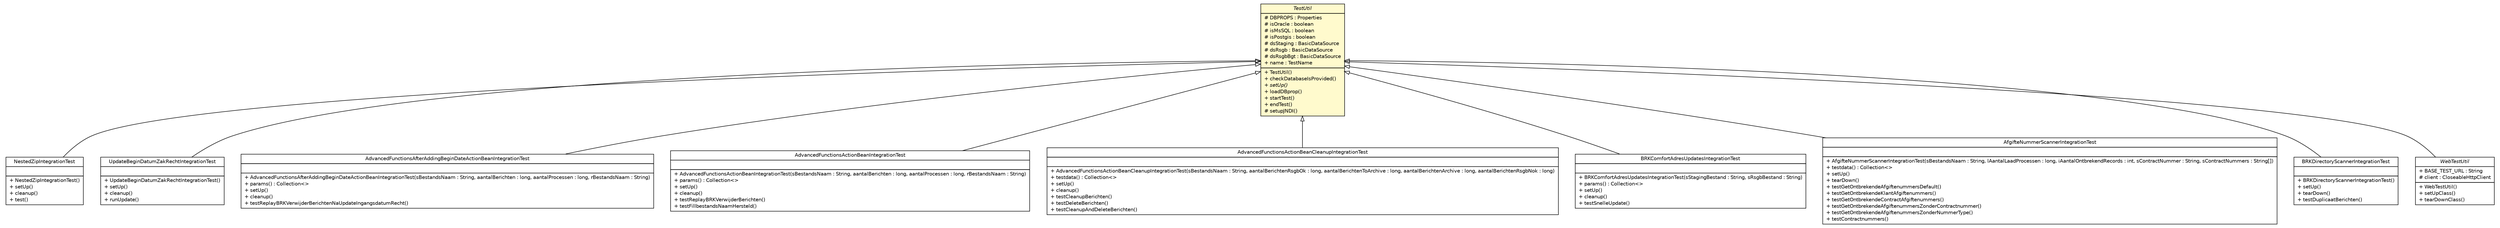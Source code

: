 #!/usr/local/bin/dot
#
# Class diagram 
# Generated by UMLGraph version R5_6-24-gf6e263 (http://www.umlgraph.org/)
#

digraph G {
	edge [fontname="Helvetica",fontsize=10,labelfontname="Helvetica",labelfontsize=10];
	node [fontname="Helvetica",fontsize=10,shape=plaintext];
	nodesep=0.25;
	ranksep=0.5;
	// nl.b3p.brmo.zip.NestedZipIntegrationTest
	c252 [label=<<table title="nl.b3p.brmo.zip.NestedZipIntegrationTest" border="0" cellborder="1" cellspacing="0" cellpadding="2" port="p" href="../../zip/NestedZipIntegrationTest.html">
		<tr><td><table border="0" cellspacing="0" cellpadding="1">
<tr><td align="center" balign="center"> NestedZipIntegrationTest </td></tr>
		</table></td></tr>
		<tr><td><table border="0" cellspacing="0" cellpadding="1">
<tr><td align="left" balign="left">  </td></tr>
		</table></td></tr>
		<tr><td><table border="0" cellspacing="0" cellpadding="1">
<tr><td align="left" balign="left"> + NestedZipIntegrationTest() </td></tr>
<tr><td align="left" balign="left"> + setUp() </td></tr>
<tr><td align="left" balign="left"> + cleanup() </td></tr>
<tr><td align="left" balign="left"> + test() </td></tr>
		</table></td></tr>
		</table>>, URL="../../zip/NestedZipIntegrationTest.html", fontname="Helvetica", fontcolor="black", fontsize=10.0];
	// nl.b3p.brmo.service.stripes.UpdateBeginDatumZakRechtIntegrationTest
	c253 [label=<<table title="nl.b3p.brmo.service.stripes.UpdateBeginDatumZakRechtIntegrationTest" border="0" cellborder="1" cellspacing="0" cellpadding="2" port="p" href="../stripes/UpdateBeginDatumZakRechtIntegrationTest.html">
		<tr><td><table border="0" cellspacing="0" cellpadding="1">
<tr><td align="center" balign="center"> UpdateBeginDatumZakRechtIntegrationTest </td></tr>
		</table></td></tr>
		<tr><td><table border="0" cellspacing="0" cellpadding="1">
<tr><td align="left" balign="left">  </td></tr>
		</table></td></tr>
		<tr><td><table border="0" cellspacing="0" cellpadding="1">
<tr><td align="left" balign="left"> + UpdateBeginDatumZakRechtIntegrationTest() </td></tr>
<tr><td align="left" balign="left"> + setUp() </td></tr>
<tr><td align="left" balign="left"> + cleanup() </td></tr>
<tr><td align="left" balign="left"> + runUpdate() </td></tr>
		</table></td></tr>
		</table>>, URL="../stripes/UpdateBeginDatumZakRechtIntegrationTest.html", fontname="Helvetica", fontcolor="black", fontsize=10.0];
	// nl.b3p.brmo.service.stripes.AdvancedFunctionsAfterAddingBeginDateActionBeanIntegrationTest
	c254 [label=<<table title="nl.b3p.brmo.service.stripes.AdvancedFunctionsAfterAddingBeginDateActionBeanIntegrationTest" border="0" cellborder="1" cellspacing="0" cellpadding="2" port="p" href="../stripes/AdvancedFunctionsAfterAddingBeginDateActionBeanIntegrationTest.html">
		<tr><td><table border="0" cellspacing="0" cellpadding="1">
<tr><td align="center" balign="center"> AdvancedFunctionsAfterAddingBeginDateActionBeanIntegrationTest </td></tr>
		</table></td></tr>
		<tr><td><table border="0" cellspacing="0" cellpadding="1">
<tr><td align="left" balign="left">  </td></tr>
		</table></td></tr>
		<tr><td><table border="0" cellspacing="0" cellpadding="1">
<tr><td align="left" balign="left"> + AdvancedFunctionsAfterAddingBeginDateActionBeanIntegrationTest(sBestandsNaam : String, aantalBerichten : long, aantalProcessen : long, rBestandsNaam : String) </td></tr>
<tr><td align="left" balign="left"> + params() : Collection&lt;&gt; </td></tr>
<tr><td align="left" balign="left"> + setUp() </td></tr>
<tr><td align="left" balign="left"> + cleanup() </td></tr>
<tr><td align="left" balign="left"> + testReplayBRKVerwijderBerichtenNaUpdateIngangsdatumRecht() </td></tr>
		</table></td></tr>
		</table>>, URL="../stripes/AdvancedFunctionsAfterAddingBeginDateActionBeanIntegrationTest.html", fontname="Helvetica", fontcolor="black", fontsize=10.0];
	// nl.b3p.brmo.service.stripes.AdvancedFunctionsActionBeanIntegrationTest
	c255 [label=<<table title="nl.b3p.brmo.service.stripes.AdvancedFunctionsActionBeanIntegrationTest" border="0" cellborder="1" cellspacing="0" cellpadding="2" port="p" href="../stripes/AdvancedFunctionsActionBeanIntegrationTest.html">
		<tr><td><table border="0" cellspacing="0" cellpadding="1">
<tr><td align="center" balign="center"> AdvancedFunctionsActionBeanIntegrationTest </td></tr>
		</table></td></tr>
		<tr><td><table border="0" cellspacing="0" cellpadding="1">
<tr><td align="left" balign="left">  </td></tr>
		</table></td></tr>
		<tr><td><table border="0" cellspacing="0" cellpadding="1">
<tr><td align="left" balign="left"> + AdvancedFunctionsActionBeanIntegrationTest(sBestandsNaam : String, aantalBerichten : long, aantalProcessen : long, rBestandsNaam : String) </td></tr>
<tr><td align="left" balign="left"> + params() : Collection&lt;&gt; </td></tr>
<tr><td align="left" balign="left"> + setUp() </td></tr>
<tr><td align="left" balign="left"> + cleanup() </td></tr>
<tr><td align="left" balign="left"> + testReplayBRKVerwijderBerichten() </td></tr>
<tr><td align="left" balign="left"> + testFillbestandsNaamHersteld() </td></tr>
		</table></td></tr>
		</table>>, URL="../stripes/AdvancedFunctionsActionBeanIntegrationTest.html", fontname="Helvetica", fontcolor="black", fontsize=10.0];
	// nl.b3p.brmo.service.stripes.AdvancedFunctionsActionBeanCleanupIntegrationTest
	c256 [label=<<table title="nl.b3p.brmo.service.stripes.AdvancedFunctionsActionBeanCleanupIntegrationTest" border="0" cellborder="1" cellspacing="0" cellpadding="2" port="p" href="../stripes/AdvancedFunctionsActionBeanCleanupIntegrationTest.html">
		<tr><td><table border="0" cellspacing="0" cellpadding="1">
<tr><td align="center" balign="center"> AdvancedFunctionsActionBeanCleanupIntegrationTest </td></tr>
		</table></td></tr>
		<tr><td><table border="0" cellspacing="0" cellpadding="1">
<tr><td align="left" balign="left">  </td></tr>
		</table></td></tr>
		<tr><td><table border="0" cellspacing="0" cellpadding="1">
<tr><td align="left" balign="left"> + AdvancedFunctionsActionBeanCleanupIntegrationTest(sBestandsNaam : String, aantalBerichtenRsgbOk : long, aantalBerichtenToArchive : long, aantalBerichtenArchive : long, aantalBerichtenRsgbNok : long) </td></tr>
<tr><td align="left" balign="left"> + testdata() : Collection&lt;&gt; </td></tr>
<tr><td align="left" balign="left"> + setUp() </td></tr>
<tr><td align="left" balign="left"> + cleanup() </td></tr>
<tr><td align="left" balign="left"> + testCleanupBerichten() </td></tr>
<tr><td align="left" balign="left"> + testDeleteBerichten() </td></tr>
<tr><td align="left" balign="left"> + testCleanupAndDeleteBerichten() </td></tr>
		</table></td></tr>
		</table>>, URL="../stripes/AdvancedFunctionsActionBeanCleanupIntegrationTest.html", fontname="Helvetica", fontcolor="black", fontsize=10.0];
	// nl.b3p.brmo.service.stripes.BRKComfortAdresUpdatesIntegrationTest
	c257 [label=<<table title="nl.b3p.brmo.service.stripes.BRKComfortAdresUpdatesIntegrationTest" border="0" cellborder="1" cellspacing="0" cellpadding="2" port="p" href="../stripes/BRKComfortAdresUpdatesIntegrationTest.html">
		<tr><td><table border="0" cellspacing="0" cellpadding="1">
<tr><td align="center" balign="center"> BRKComfortAdresUpdatesIntegrationTest </td></tr>
		</table></td></tr>
		<tr><td><table border="0" cellspacing="0" cellpadding="1">
<tr><td align="left" balign="left">  </td></tr>
		</table></td></tr>
		<tr><td><table border="0" cellspacing="0" cellpadding="1">
<tr><td align="left" balign="left"> + BRKComfortAdresUpdatesIntegrationTest(sStagingBestand : String, sRsgbBestand : String) </td></tr>
<tr><td align="left" balign="left"> + params() : Collection&lt;&gt; </td></tr>
<tr><td align="left" balign="left"> + setUp() </td></tr>
<tr><td align="left" balign="left"> + cleanup() </td></tr>
<tr><td align="left" balign="left"> + testSnelleUpdate() </td></tr>
		</table></td></tr>
		</table>>, URL="../stripes/BRKComfortAdresUpdatesIntegrationTest.html", fontname="Helvetica", fontcolor="black", fontsize=10.0];
	// nl.b3p.brmo.service.testutil.TestUtil
	c258 [label=<<table title="nl.b3p.brmo.service.testutil.TestUtil" border="0" cellborder="1" cellspacing="0" cellpadding="2" port="p" bgcolor="lemonChiffon" href="./TestUtil.html">
		<tr><td><table border="0" cellspacing="0" cellpadding="1">
<tr><td align="center" balign="center"><font face="Helvetica-Oblique"> TestUtil </font></td></tr>
		</table></td></tr>
		<tr><td><table border="0" cellspacing="0" cellpadding="1">
<tr><td align="left" balign="left"> # DBPROPS : Properties </td></tr>
<tr><td align="left" balign="left"> # isOracle : boolean </td></tr>
<tr><td align="left" balign="left"> # isMsSQL : boolean </td></tr>
<tr><td align="left" balign="left"> # isPostgis : boolean </td></tr>
<tr><td align="left" balign="left"> # dsStaging : BasicDataSource </td></tr>
<tr><td align="left" balign="left"> # dsRsgb : BasicDataSource </td></tr>
<tr><td align="left" balign="left"> # dsRsgbBgt : BasicDataSource </td></tr>
<tr><td align="left" balign="left"> + name : TestName </td></tr>
		</table></td></tr>
		<tr><td><table border="0" cellspacing="0" cellpadding="1">
<tr><td align="left" balign="left"> + TestUtil() </td></tr>
<tr><td align="left" balign="left"> + checkDatabaseIsProvided() </td></tr>
<tr><td align="left" balign="left"><font face="Helvetica-Oblique" point-size="10.0"> + setUp() </font></td></tr>
<tr><td align="left" balign="left"> + loadDBprop() </td></tr>
<tr><td align="left" balign="left"> + startTest() </td></tr>
<tr><td align="left" balign="left"> + endTest() </td></tr>
<tr><td align="left" balign="left"> # setupJNDI() </td></tr>
		</table></td></tr>
		</table>>, URL="./TestUtil.html", fontname="Helvetica", fontcolor="black", fontsize=10.0];
	// nl.b3p.brmo.service.scanner.AfgifteNummerScannerIntegrationTest
	c259 [label=<<table title="nl.b3p.brmo.service.scanner.AfgifteNummerScannerIntegrationTest" border="0" cellborder="1" cellspacing="0" cellpadding="2" port="p" href="../scanner/AfgifteNummerScannerIntegrationTest.html">
		<tr><td><table border="0" cellspacing="0" cellpadding="1">
<tr><td align="center" balign="center"> AfgifteNummerScannerIntegrationTest </td></tr>
		</table></td></tr>
		<tr><td><table border="0" cellspacing="0" cellpadding="1">
<tr><td align="left" balign="left">  </td></tr>
		</table></td></tr>
		<tr><td><table border="0" cellspacing="0" cellpadding="1">
<tr><td align="left" balign="left"> + AfgifteNummerScannerIntegrationTest(sBestandsNaam : String, lAantalLaadProcessen : long, iAantalOntbrekendRecords : int, sContractNummer : String, sContractNummers : String[]) </td></tr>
<tr><td align="left" balign="left"> + testdata() : Collection&lt;&gt; </td></tr>
<tr><td align="left" balign="left"> + setUp() </td></tr>
<tr><td align="left" balign="left"> + tearDown() </td></tr>
<tr><td align="left" balign="left"> + testGetOntbrekendeAfgiftenummersDefault() </td></tr>
<tr><td align="left" balign="left"> + testGetOntbrekendeKlantAfgiftenummers() </td></tr>
<tr><td align="left" balign="left"> + testGetOntbrekendeContractAfgiftenummers() </td></tr>
<tr><td align="left" balign="left"> + testGetOntbrekendeAfgiftenummersZonderContractnummer() </td></tr>
<tr><td align="left" balign="left"> + testGetOntbrekendeAfgiftenummersZonderNummerType() </td></tr>
<tr><td align="left" balign="left"> + testContractnummers() </td></tr>
		</table></td></tr>
		</table>>, URL="../scanner/AfgifteNummerScannerIntegrationTest.html", fontname="Helvetica", fontcolor="black", fontsize=10.0];
	// nl.b3p.brmo.service.scanner.BRKDirectoryScannerIntegrationTest
	c260 [label=<<table title="nl.b3p.brmo.service.scanner.BRKDirectoryScannerIntegrationTest" border="0" cellborder="1" cellspacing="0" cellpadding="2" port="p" href="../scanner/BRKDirectoryScannerIntegrationTest.html">
		<tr><td><table border="0" cellspacing="0" cellpadding="1">
<tr><td align="center" balign="center"> BRKDirectoryScannerIntegrationTest </td></tr>
		</table></td></tr>
		<tr><td><table border="0" cellspacing="0" cellpadding="1">
<tr><td align="left" balign="left">  </td></tr>
		</table></td></tr>
		<tr><td><table border="0" cellspacing="0" cellpadding="1">
<tr><td align="left" balign="left"> + BRKDirectoryScannerIntegrationTest() </td></tr>
<tr><td align="left" balign="left"> + setUp() </td></tr>
<tr><td align="left" balign="left"> + tearDown() </td></tr>
<tr><td align="left" balign="left"> + testDuplicaatBerichten() </td></tr>
		</table></td></tr>
		</table>>, URL="../scanner/BRKDirectoryScannerIntegrationTest.html", fontname="Helvetica", fontcolor="black", fontsize=10.0];
	// nl.b3p.web.WebTestUtil
	c262 [label=<<table title="nl.b3p.web.WebTestUtil" border="0" cellborder="1" cellspacing="0" cellpadding="2" port="p" href="../../../web/WebTestUtil.html">
		<tr><td><table border="0" cellspacing="0" cellpadding="1">
<tr><td align="center" balign="center"><font face="Helvetica-Oblique"> WebTestUtil </font></td></tr>
		</table></td></tr>
		<tr><td><table border="0" cellspacing="0" cellpadding="1">
<tr><td align="left" balign="left"> + BASE_TEST_URL : String </td></tr>
<tr><td align="left" balign="left"> # client : CloseableHttpClient </td></tr>
		</table></td></tr>
		<tr><td><table border="0" cellspacing="0" cellpadding="1">
<tr><td align="left" balign="left"> + WebTestUtil() </td></tr>
<tr><td align="left" balign="left"> + setUpClass() </td></tr>
<tr><td align="left" balign="left"> + tearDownClass() </td></tr>
		</table></td></tr>
		</table>>, URL="../../../web/WebTestUtil.html", fontname="Helvetica", fontcolor="black", fontsize=10.0];
	//nl.b3p.brmo.zip.NestedZipIntegrationTest extends nl.b3p.brmo.service.testutil.TestUtil
	c258:p -> c252:p [dir=back,arrowtail=empty];
	//nl.b3p.brmo.service.stripes.UpdateBeginDatumZakRechtIntegrationTest extends nl.b3p.brmo.service.testutil.TestUtil
	c258:p -> c253:p [dir=back,arrowtail=empty];
	//nl.b3p.brmo.service.stripes.AdvancedFunctionsAfterAddingBeginDateActionBeanIntegrationTest extends nl.b3p.brmo.service.testutil.TestUtil
	c258:p -> c254:p [dir=back,arrowtail=empty];
	//nl.b3p.brmo.service.stripes.AdvancedFunctionsActionBeanIntegrationTest extends nl.b3p.brmo.service.testutil.TestUtil
	c258:p -> c255:p [dir=back,arrowtail=empty];
	//nl.b3p.brmo.service.stripes.AdvancedFunctionsActionBeanCleanupIntegrationTest extends nl.b3p.brmo.service.testutil.TestUtil
	c258:p -> c256:p [dir=back,arrowtail=empty];
	//nl.b3p.brmo.service.stripes.BRKComfortAdresUpdatesIntegrationTest extends nl.b3p.brmo.service.testutil.TestUtil
	c258:p -> c257:p [dir=back,arrowtail=empty];
	//nl.b3p.brmo.service.scanner.AfgifteNummerScannerIntegrationTest extends nl.b3p.brmo.service.testutil.TestUtil
	c258:p -> c259:p [dir=back,arrowtail=empty];
	//nl.b3p.brmo.service.scanner.BRKDirectoryScannerIntegrationTest extends nl.b3p.brmo.service.testutil.TestUtil
	c258:p -> c260:p [dir=back,arrowtail=empty];
	//nl.b3p.web.WebTestUtil extends nl.b3p.brmo.service.testutil.TestUtil
	c258:p -> c262:p [dir=back,arrowtail=empty];
}

